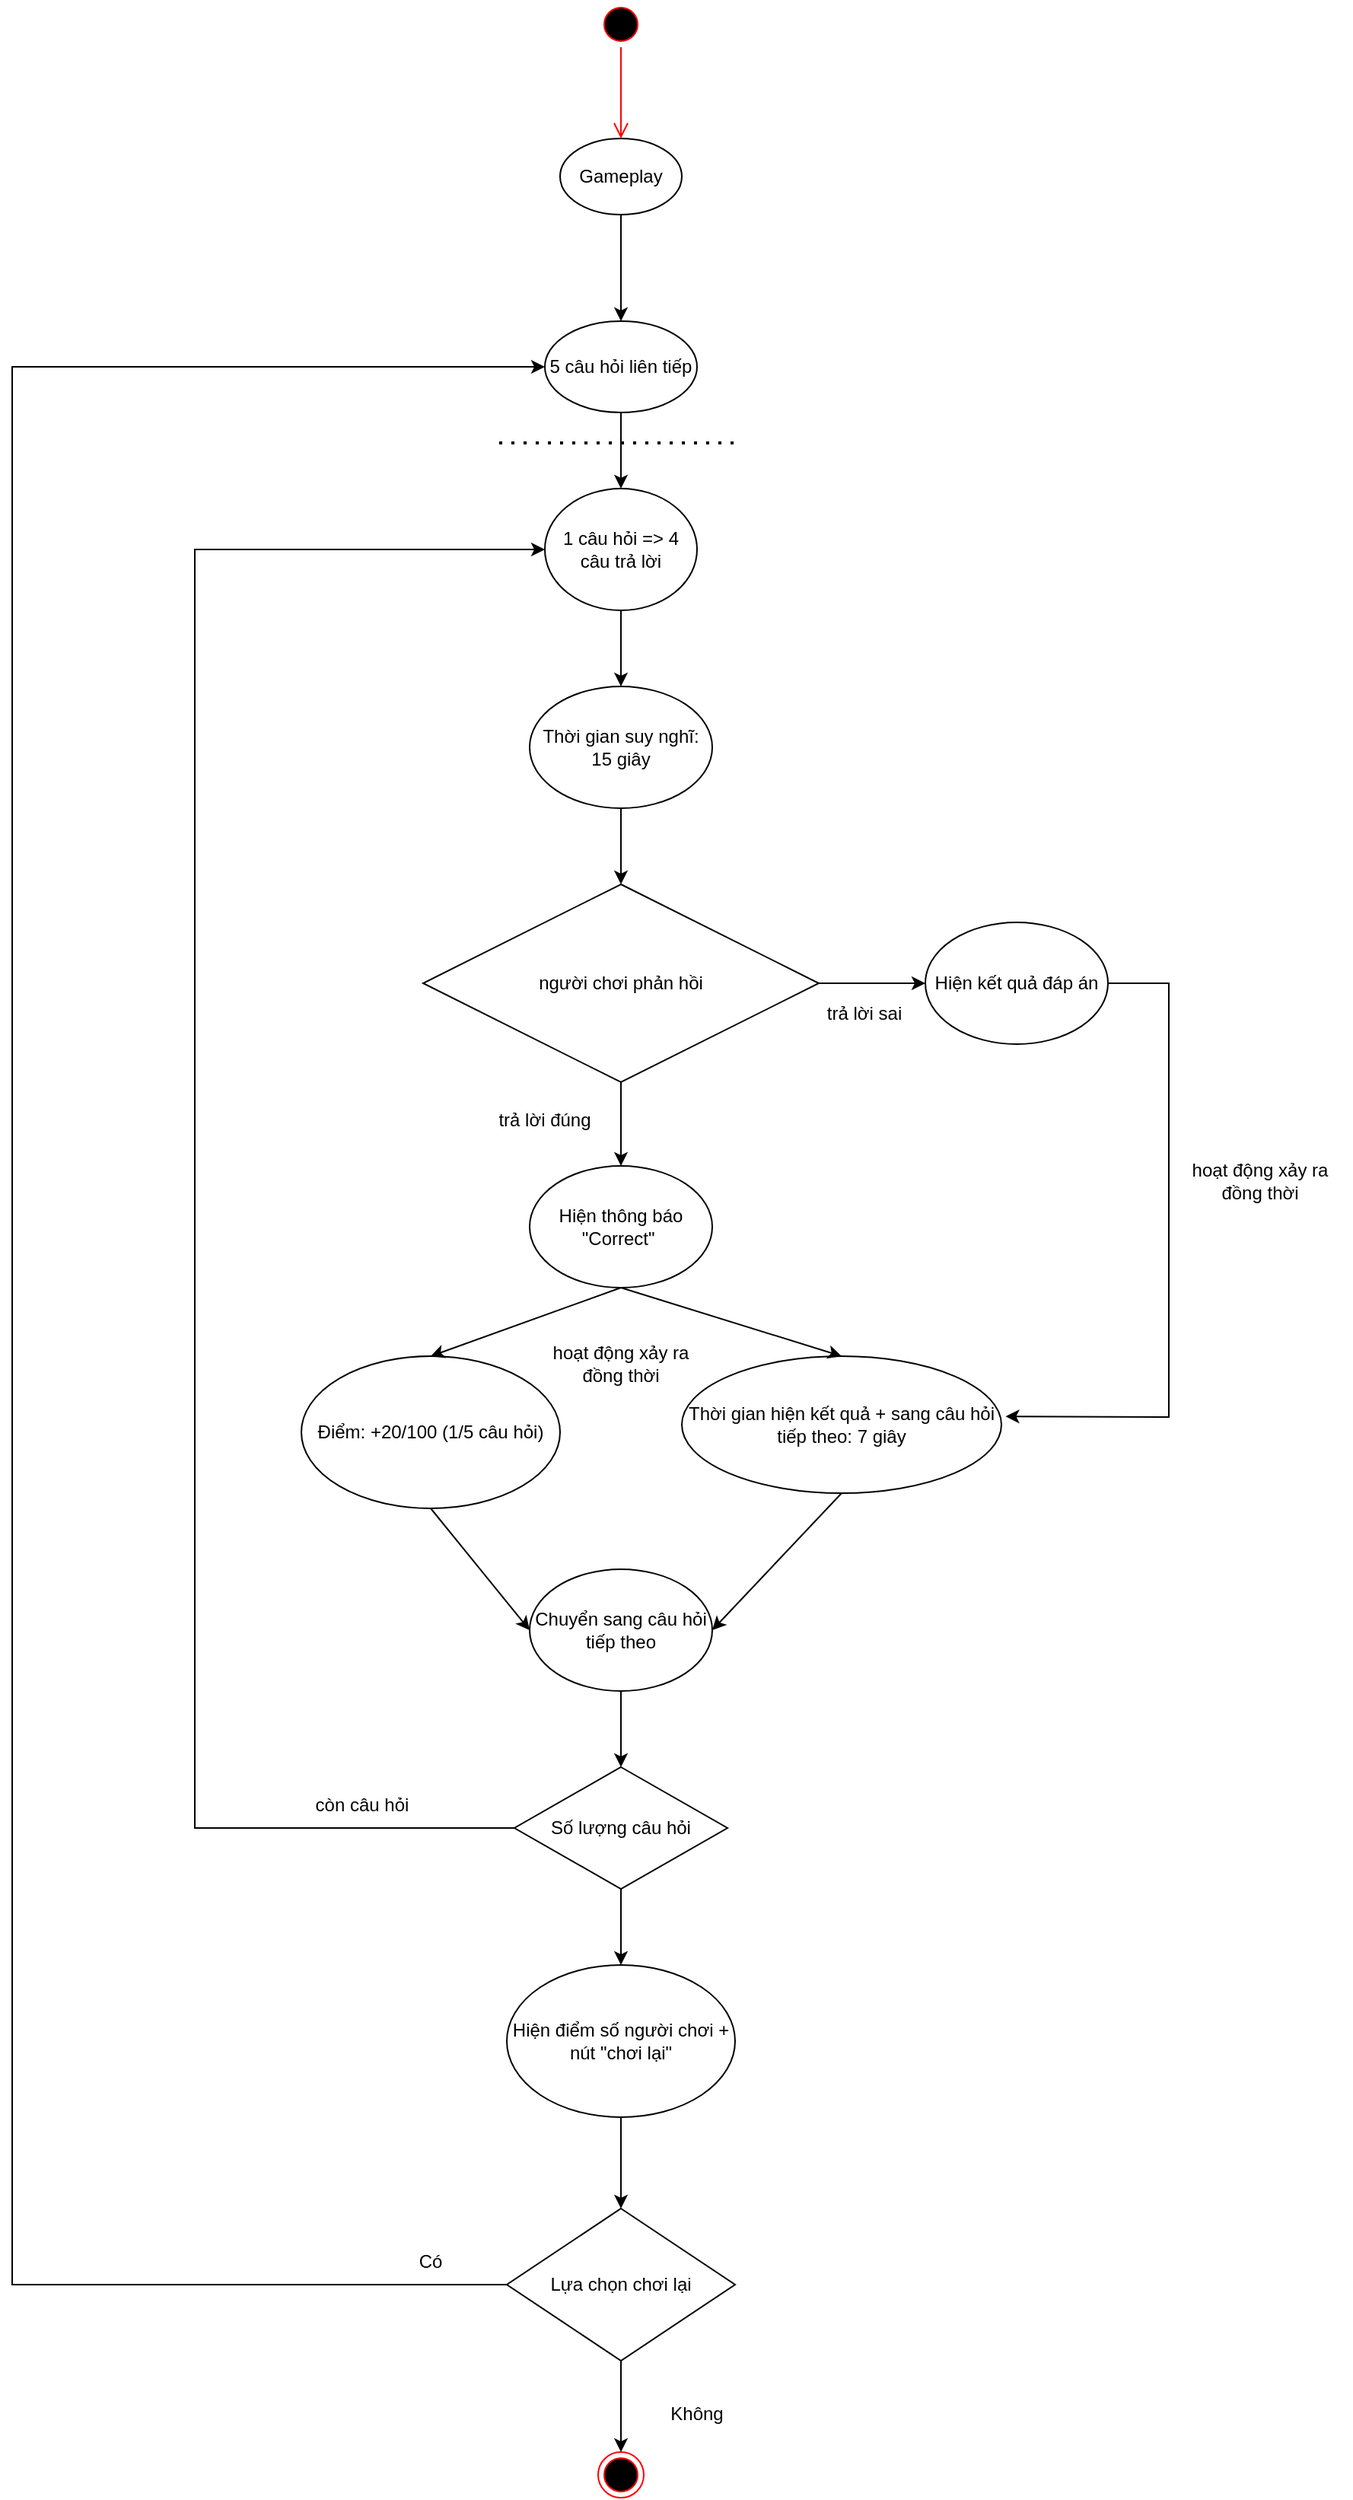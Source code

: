 <mxfile version="27.1.4" pages="2">
  <diagram name="Activity Diagrams - Game Logic" id="XbMdHyE_Wqh8dYJ-jFpN">
    <mxGraphModel dx="2053" dy="1789" grid="1" gridSize="10" guides="1" tooltips="1" connect="1" arrows="1" fold="1" page="1" pageScale="1" pageWidth="827" pageHeight="1169" math="0" shadow="0">
      <root>
        <mxCell id="0" />
        <mxCell id="1" parent="0" />
        <mxCell id="tcNnHMlL9fYck-OCFv9G-1" value="Gameplay" style="ellipse;whiteSpace=wrap;html=1;" vertex="1" parent="1">
          <mxGeometry x="360" y="40" width="80" height="50" as="geometry" />
        </mxCell>
        <mxCell id="tcNnHMlL9fYck-OCFv9G-2" value="5 câu hỏi liên tiếp" style="ellipse;whiteSpace=wrap;html=1;" vertex="1" parent="1">
          <mxGeometry x="350" y="160" width="100" height="60" as="geometry" />
        </mxCell>
        <mxCell id="tcNnHMlL9fYck-OCFv9G-3" value="1 câu hỏi =&amp;gt; 4 câu trả lời" style="ellipse;whiteSpace=wrap;html=1;" vertex="1" parent="1">
          <mxGeometry x="350" y="270" width="100" height="80" as="geometry" />
        </mxCell>
        <mxCell id="tcNnHMlL9fYck-OCFv9G-4" value="" style="ellipse;html=1;shape=startState;fillColor=#000000;strokeColor=#ff0000;" vertex="1" parent="1">
          <mxGeometry x="385" y="-50" width="30" height="30" as="geometry" />
        </mxCell>
        <mxCell id="tcNnHMlL9fYck-OCFv9G-5" value="" style="edgeStyle=orthogonalEdgeStyle;html=1;verticalAlign=bottom;endArrow=open;endSize=8;strokeColor=#ff0000;rounded=0;" edge="1" source="tcNnHMlL9fYck-OCFv9G-4" parent="1">
          <mxGeometry relative="1" as="geometry">
            <mxPoint x="400" y="40" as="targetPoint" />
          </mxGeometry>
        </mxCell>
        <mxCell id="tcNnHMlL9fYck-OCFv9G-6" value="người chơi phản hồi" style="rhombus;whiteSpace=wrap;html=1;" vertex="1" parent="1">
          <mxGeometry x="270" y="530" width="260" height="130" as="geometry" />
        </mxCell>
        <mxCell id="tcNnHMlL9fYck-OCFv9G-7" value="" style="endArrow=classic;html=1;rounded=0;exitX=0.5;exitY=1;exitDx=0;exitDy=0;entryX=0.5;entryY=0;entryDx=0;entryDy=0;" edge="1" parent="1" source="tcNnHMlL9fYck-OCFv9G-1" target="tcNnHMlL9fYck-OCFv9G-2">
          <mxGeometry width="50" height="50" relative="1" as="geometry">
            <mxPoint x="400" y="130" as="sourcePoint" />
            <mxPoint x="270" y="150" as="targetPoint" />
          </mxGeometry>
        </mxCell>
        <mxCell id="tcNnHMlL9fYck-OCFv9G-8" value="" style="endArrow=classic;html=1;rounded=0;exitX=0.5;exitY=1;exitDx=0;exitDy=0;entryX=0.5;entryY=0;entryDx=0;entryDy=0;" edge="1" parent="1" source="tcNnHMlL9fYck-OCFv9G-2" target="tcNnHMlL9fYck-OCFv9G-3">
          <mxGeometry width="50" height="50" relative="1" as="geometry">
            <mxPoint x="90" y="350" as="sourcePoint" />
            <mxPoint x="140" y="300" as="targetPoint" />
          </mxGeometry>
        </mxCell>
        <mxCell id="tcNnHMlL9fYck-OCFv9G-9" value="Hiện thông báo &quot;Correct&quot;&amp;nbsp;" style="ellipse;whiteSpace=wrap;html=1;" vertex="1" parent="1">
          <mxGeometry x="340" y="715" width="120" height="80" as="geometry" />
        </mxCell>
        <mxCell id="tcNnHMlL9fYck-OCFv9G-10" value="" style="endArrow=none;dashed=1;html=1;dashPattern=1 3;strokeWidth=2;rounded=0;" edge="1" parent="1">
          <mxGeometry width="50" height="50" relative="1" as="geometry">
            <mxPoint x="320" y="240" as="sourcePoint" />
            <mxPoint x="480" y="240" as="targetPoint" />
          </mxGeometry>
        </mxCell>
        <mxCell id="tcNnHMlL9fYck-OCFv9G-12" value="" style="endArrow=classic;html=1;rounded=0;exitX=0.5;exitY=1;exitDx=0;exitDy=0;entryX=0.5;entryY=0;entryDx=0;entryDy=0;" edge="1" parent="1" source="tcNnHMlL9fYck-OCFv9G-6" target="tcNnHMlL9fYck-OCFv9G-9">
          <mxGeometry width="50" height="50" relative="1" as="geometry">
            <mxPoint x="210" y="700" as="sourcePoint" />
            <mxPoint x="260" y="650" as="targetPoint" />
          </mxGeometry>
        </mxCell>
        <mxCell id="tcNnHMlL9fYck-OCFv9G-13" value="trả lời đúng" style="text;html=1;align=center;verticalAlign=middle;whiteSpace=wrap;rounded=0;" vertex="1" parent="1">
          <mxGeometry x="300" y="670" width="100" height="30" as="geometry" />
        </mxCell>
        <mxCell id="tcNnHMlL9fYck-OCFv9G-14" value="Hiện kết quả đáp án" style="ellipse;whiteSpace=wrap;html=1;" vertex="1" parent="1">
          <mxGeometry x="600" y="555" width="120" height="80" as="geometry" />
        </mxCell>
        <mxCell id="tcNnHMlL9fYck-OCFv9G-15" value="" style="endArrow=classic;html=1;rounded=0;exitX=1;exitY=0.5;exitDx=0;exitDy=0;entryX=0;entryY=0.5;entryDx=0;entryDy=0;" edge="1" parent="1" source="tcNnHMlL9fYck-OCFv9G-6" target="tcNnHMlL9fYck-OCFv9G-14">
          <mxGeometry width="50" height="50" relative="1" as="geometry">
            <mxPoint x="680" y="770" as="sourcePoint" />
            <mxPoint x="730" y="720" as="targetPoint" />
          </mxGeometry>
        </mxCell>
        <mxCell id="tcNnHMlL9fYck-OCFv9G-16" value="trả lời sai" style="text;html=1;align=center;verticalAlign=middle;whiteSpace=wrap;rounded=0;" vertex="1" parent="1">
          <mxGeometry x="510" y="600" width="100" height="30" as="geometry" />
        </mxCell>
        <mxCell id="tcNnHMlL9fYck-OCFv9G-17" value="Điểm: +20/100 (1/5 câu hỏi)" style="ellipse;whiteSpace=wrap;html=1;" vertex="1" parent="1">
          <mxGeometry x="190" y="840" width="170" height="100" as="geometry" />
        </mxCell>
        <mxCell id="tcNnHMlL9fYck-OCFv9G-18" value="Thời gian suy nghĩ: 15 giây" style="ellipse;whiteSpace=wrap;html=1;" vertex="1" parent="1">
          <mxGeometry x="340" y="400" width="120" height="80" as="geometry" />
        </mxCell>
        <mxCell id="tcNnHMlL9fYck-OCFv9G-19" value="" style="endArrow=classic;html=1;rounded=0;exitX=0.5;exitY=1;exitDx=0;exitDy=0;entryX=0.5;entryY=0;entryDx=0;entryDy=0;" edge="1" parent="1" source="tcNnHMlL9fYck-OCFv9G-3" target="tcNnHMlL9fYck-OCFv9G-18">
          <mxGeometry width="50" height="50" relative="1" as="geometry">
            <mxPoint x="230" y="440" as="sourcePoint" />
            <mxPoint x="280" y="390" as="targetPoint" />
          </mxGeometry>
        </mxCell>
        <mxCell id="tcNnHMlL9fYck-OCFv9G-20" value="" style="endArrow=classic;html=1;rounded=0;exitX=0.5;exitY=1;exitDx=0;exitDy=0;entryX=0.5;entryY=0;entryDx=0;entryDy=0;" edge="1" parent="1" source="tcNnHMlL9fYck-OCFv9G-18" target="tcNnHMlL9fYck-OCFv9G-6">
          <mxGeometry width="50" height="50" relative="1" as="geometry">
            <mxPoint x="190" y="550" as="sourcePoint" />
            <mxPoint x="240" y="500" as="targetPoint" />
          </mxGeometry>
        </mxCell>
        <mxCell id="tcNnHMlL9fYck-OCFv9G-21" value="Thời gian hiện kết quả + sang câu hỏi tiếp theo: 7 giây" style="ellipse;whiteSpace=wrap;html=1;" vertex="1" parent="1">
          <mxGeometry x="440" y="840" width="210" height="90" as="geometry" />
        </mxCell>
        <mxCell id="tcNnHMlL9fYck-OCFv9G-22" value="" style="endArrow=classic;html=1;rounded=0;exitX=0.5;exitY=1;exitDx=0;exitDy=0;entryX=0.5;entryY=0;entryDx=0;entryDy=0;" edge="1" parent="1" source="tcNnHMlL9fYck-OCFv9G-9" target="tcNnHMlL9fYck-OCFv9G-17">
          <mxGeometry width="50" height="50" relative="1" as="geometry">
            <mxPoint x="120" y="830" as="sourcePoint" />
            <mxPoint x="170" y="780" as="targetPoint" />
          </mxGeometry>
        </mxCell>
        <mxCell id="tcNnHMlL9fYck-OCFv9G-23" value="" style="endArrow=classic;html=1;rounded=0;exitX=0.5;exitY=1;exitDx=0;exitDy=0;entryX=0.5;entryY=0;entryDx=0;entryDy=0;" edge="1" parent="1" source="tcNnHMlL9fYck-OCFv9G-9" target="tcNnHMlL9fYck-OCFv9G-21">
          <mxGeometry width="50" height="50" relative="1" as="geometry">
            <mxPoint x="310" y="790" as="sourcePoint" />
            <mxPoint x="360" y="740" as="targetPoint" />
          </mxGeometry>
        </mxCell>
        <mxCell id="tcNnHMlL9fYck-OCFv9G-24" value="" style="endArrow=classic;html=1;rounded=0;exitX=1;exitY=0.5;exitDx=0;exitDy=0;entryX=1.013;entryY=0.44;entryDx=0;entryDy=0;entryPerimeter=0;" edge="1" parent="1" source="tcNnHMlL9fYck-OCFv9G-14" target="tcNnHMlL9fYck-OCFv9G-21">
          <mxGeometry width="50" height="50" relative="1" as="geometry">
            <mxPoint x="670" y="770" as="sourcePoint" />
            <mxPoint x="720" y="720" as="targetPoint" />
            <Array as="points">
              <mxPoint x="760" y="595" />
              <mxPoint x="760" y="880" />
            </Array>
          </mxGeometry>
        </mxCell>
        <mxCell id="tcNnHMlL9fYck-OCFv9G-26" value="Chuyển sang câu hỏi tiếp theo" style="ellipse;whiteSpace=wrap;html=1;" vertex="1" parent="1">
          <mxGeometry x="340" y="980" width="120" height="80" as="geometry" />
        </mxCell>
        <mxCell id="tcNnHMlL9fYck-OCFv9G-27" value="" style="endArrow=classic;html=1;rounded=0;exitX=0.5;exitY=1;exitDx=0;exitDy=0;entryX=0;entryY=0.5;entryDx=0;entryDy=0;" edge="1" parent="1" source="tcNnHMlL9fYck-OCFv9G-17" target="tcNnHMlL9fYck-OCFv9G-26">
          <mxGeometry width="50" height="50" relative="1" as="geometry">
            <mxPoint x="160" y="1030" as="sourcePoint" />
            <mxPoint x="210" y="980" as="targetPoint" />
          </mxGeometry>
        </mxCell>
        <mxCell id="tcNnHMlL9fYck-OCFv9G-28" value="" style="endArrow=classic;html=1;rounded=0;exitX=0.5;exitY=1;exitDx=0;exitDy=0;entryX=1;entryY=0.5;entryDx=0;entryDy=0;" edge="1" parent="1" source="tcNnHMlL9fYck-OCFv9G-21" target="tcNnHMlL9fYck-OCFv9G-26">
          <mxGeometry width="50" height="50" relative="1" as="geometry">
            <mxPoint x="230" y="1060" as="sourcePoint" />
            <mxPoint x="280" y="1010" as="targetPoint" />
          </mxGeometry>
        </mxCell>
        <mxCell id="tcNnHMlL9fYck-OCFv9G-29" value="Số lượng câu hỏi" style="rhombus;whiteSpace=wrap;html=1;" vertex="1" parent="1">
          <mxGeometry x="330" y="1110" width="140" height="80" as="geometry" />
        </mxCell>
        <mxCell id="tcNnHMlL9fYck-OCFv9G-30" value="" style="endArrow=classic;html=1;rounded=0;exitX=0;exitY=0.5;exitDx=0;exitDy=0;entryX=0;entryY=0.5;entryDx=0;entryDy=0;" edge="1" parent="1" source="tcNnHMlL9fYck-OCFv9G-29" target="tcNnHMlL9fYck-OCFv9G-3">
          <mxGeometry width="50" height="50" relative="1" as="geometry">
            <mxPoint x="60" y="1140" as="sourcePoint" />
            <mxPoint x="170" y="410" as="targetPoint" />
            <Array as="points">
              <mxPoint x="120" y="1150" />
              <mxPoint x="120" y="310" />
            </Array>
          </mxGeometry>
        </mxCell>
        <mxCell id="tcNnHMlL9fYck-OCFv9G-31" value="còn câu hỏi" style="text;html=1;align=center;verticalAlign=middle;whiteSpace=wrap;rounded=0;" vertex="1" parent="1">
          <mxGeometry x="180" y="1120" width="100" height="30" as="geometry" />
        </mxCell>
        <mxCell id="tcNnHMlL9fYck-OCFv9G-32" value="Hiện điểm số người chơi + nút &quot;chơi lại&quot;" style="ellipse;whiteSpace=wrap;html=1;" vertex="1" parent="1">
          <mxGeometry x="325" y="1240" width="150" height="100" as="geometry" />
        </mxCell>
        <mxCell id="tcNnHMlL9fYck-OCFv9G-35" value="hoạt động xảy ra đồng thời" style="text;html=1;align=center;verticalAlign=middle;whiteSpace=wrap;rounded=0;" vertex="1" parent="1">
          <mxGeometry x="340" y="830" width="120" height="30" as="geometry" />
        </mxCell>
        <mxCell id="tcNnHMlL9fYck-OCFv9G-37" value="hoạt động xảy ra đồng thời" style="text;html=1;align=center;verticalAlign=middle;whiteSpace=wrap;rounded=0;" vertex="1" parent="1">
          <mxGeometry x="760" y="710" width="120" height="30" as="geometry" />
        </mxCell>
        <mxCell id="tcNnHMlL9fYck-OCFv9G-39" value="Lựa chọn chơi lại" style="rhombus;whiteSpace=wrap;html=1;" vertex="1" parent="1">
          <mxGeometry x="325" y="1400" width="150" height="100" as="geometry" />
        </mxCell>
        <mxCell id="tcNnHMlL9fYck-OCFv9G-40" value="" style="endArrow=classic;html=1;rounded=0;exitX=0;exitY=0.5;exitDx=0;exitDy=0;entryX=0;entryY=0.5;entryDx=0;entryDy=0;" edge="1" parent="1" source="tcNnHMlL9fYck-OCFv9G-39" target="tcNnHMlL9fYck-OCFv9G-2">
          <mxGeometry width="50" height="50" relative="1" as="geometry">
            <mxPoint x="10" y="1480" as="sourcePoint" />
            <mxPoint x="10" y="520" as="targetPoint" />
            <Array as="points">
              <mxPoint y="1450" />
              <mxPoint y="190" />
            </Array>
          </mxGeometry>
        </mxCell>
        <mxCell id="tcNnHMlL9fYck-OCFv9G-41" value="Có" style="text;html=1;align=center;verticalAlign=middle;whiteSpace=wrap;rounded=0;" vertex="1" parent="1">
          <mxGeometry x="225" y="1420" width="100" height="30" as="geometry" />
        </mxCell>
        <mxCell id="tcNnHMlL9fYck-OCFv9G-43" value="" style="ellipse;html=1;shape=endState;fillColor=#000000;strokeColor=#ff0000;" vertex="1" parent="1">
          <mxGeometry x="385" y="1560" width="30" height="30" as="geometry" />
        </mxCell>
        <mxCell id="tcNnHMlL9fYck-OCFv9G-44" value="Không" style="text;html=1;align=center;verticalAlign=middle;whiteSpace=wrap;rounded=0;" vertex="1" parent="1">
          <mxGeometry x="400" y="1520" width="100" height="30" as="geometry" />
        </mxCell>
        <mxCell id="tcNnHMlL9fYck-OCFv9G-45" value="" style="endArrow=classic;html=1;rounded=0;exitX=0.5;exitY=1;exitDx=0;exitDy=0;entryX=0.5;entryY=0;entryDx=0;entryDy=0;" edge="1" parent="1" source="tcNnHMlL9fYck-OCFv9G-39" target="tcNnHMlL9fYck-OCFv9G-43">
          <mxGeometry width="50" height="50" relative="1" as="geometry">
            <mxPoint x="210" y="1570" as="sourcePoint" />
            <mxPoint x="260" y="1520" as="targetPoint" />
          </mxGeometry>
        </mxCell>
        <mxCell id="tcNnHMlL9fYck-OCFv9G-46" value="" style="endArrow=classic;html=1;rounded=0;exitX=0.5;exitY=1;exitDx=0;exitDy=0;entryX=0.5;entryY=0;entryDx=0;entryDy=0;" edge="1" parent="1" source="tcNnHMlL9fYck-OCFv9G-26" target="tcNnHMlL9fYck-OCFv9G-29">
          <mxGeometry width="50" height="50" relative="1" as="geometry">
            <mxPoint x="250" y="1290" as="sourcePoint" />
            <mxPoint x="300" y="1240" as="targetPoint" />
          </mxGeometry>
        </mxCell>
        <mxCell id="tcNnHMlL9fYck-OCFv9G-47" value="" style="endArrow=classic;html=1;rounded=0;exitX=0.5;exitY=1;exitDx=0;exitDy=0;entryX=0.5;entryY=0;entryDx=0;entryDy=0;" edge="1" parent="1" source="tcNnHMlL9fYck-OCFv9G-29" target="tcNnHMlL9fYck-OCFv9G-32">
          <mxGeometry width="50" height="50" relative="1" as="geometry">
            <mxPoint x="190" y="1350" as="sourcePoint" />
            <mxPoint x="240" y="1300" as="targetPoint" />
          </mxGeometry>
        </mxCell>
        <mxCell id="tcNnHMlL9fYck-OCFv9G-48" value="" style="endArrow=classic;html=1;rounded=0;exitX=0.5;exitY=1;exitDx=0;exitDy=0;entryX=0.5;entryY=0;entryDx=0;entryDy=0;" edge="1" parent="1" source="tcNnHMlL9fYck-OCFv9G-32" target="tcNnHMlL9fYck-OCFv9G-39">
          <mxGeometry width="50" height="50" relative="1" as="geometry">
            <mxPoint x="690" y="1450" as="sourcePoint" />
            <mxPoint x="740" y="1400" as="targetPoint" />
          </mxGeometry>
        </mxCell>
      </root>
    </mxGraphModel>
  </diagram>
  <diagram id="SNVETyocNwBWcScUve08" name="Class Diagram - Game Logic">
    <mxGraphModel dx="1042" dy="527" grid="1" gridSize="10" guides="1" tooltips="1" connect="1" arrows="1" fold="1" page="1" pageScale="1" pageWidth="827" pageHeight="1169" math="0" shadow="0">
      <root>
        <mxCell id="0" />
        <mxCell id="1" parent="0" />
      </root>
    </mxGraphModel>
  </diagram>
</mxfile>
